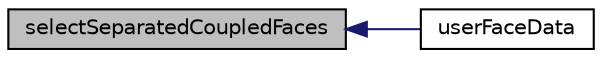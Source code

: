 digraph "selectSeparatedCoupledFaces"
{
  bgcolor="transparent";
  edge [fontname="Helvetica",fontsize="10",labelfontname="Helvetica",labelfontsize="10"];
  node [fontname="Helvetica",fontsize="10",shape=record];
  rankdir="LR";
  Node11082 [label="selectSeparatedCoupledFaces",height=0.2,width=0.4,color="black", fillcolor="grey75", style="filled", fontcolor="black"];
  Node11082 -> Node11083 [dir="back",color="midnightblue",fontsize="10",style="solid",fontname="Helvetica"];
  Node11083 [label="userFaceData",height=0.2,width=0.4,color="black",URL="$a25857.html#a2cb6efa4184bedfbed60b069881c26a3"];
}
